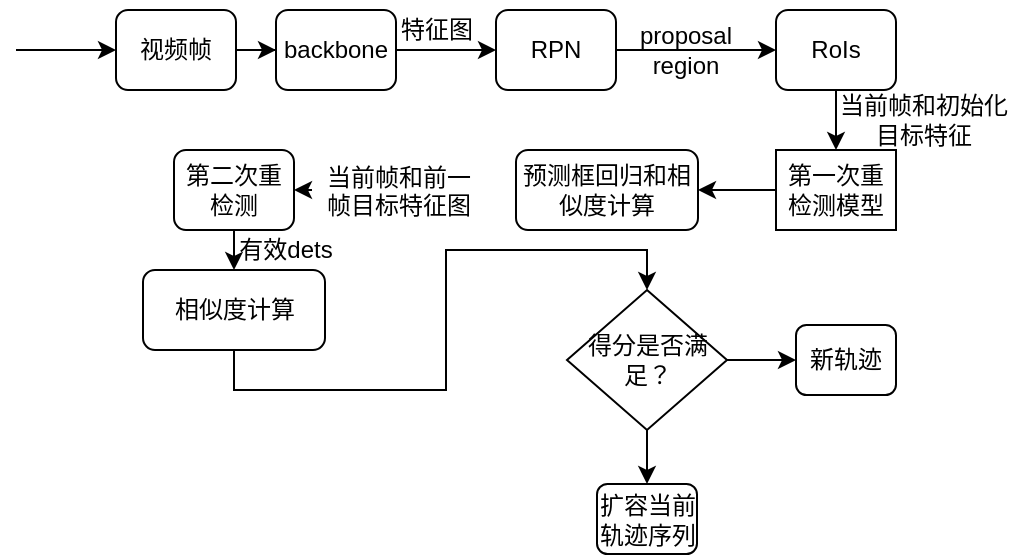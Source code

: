 <mxfile version="20.5.3" type="github">
  <diagram id="C5RBs43oDa-KdzZeNtuy" name="Page-1">
    <mxGraphModel dx="1445" dy="336" grid="1" gridSize="10" guides="1" tooltips="1" connect="1" arrows="1" fold="1" page="1" pageScale="1" pageWidth="827" pageHeight="1169" math="0" shadow="0">
      <root>
        <mxCell id="WIyWlLk6GJQsqaUBKTNV-0" />
        <mxCell id="WIyWlLk6GJQsqaUBKTNV-1" parent="WIyWlLk6GJQsqaUBKTNV-0" />
        <mxCell id="yq9W5TSuTJ_uVS9eRUoZ-3" style="edgeStyle=orthogonalEdgeStyle;rounded=0;orthogonalLoop=1;jettySize=auto;html=1;entryX=0;entryY=0.5;entryDx=0;entryDy=0;" edge="1" parent="WIyWlLk6GJQsqaUBKTNV-1" source="yq9W5TSuTJ_uVS9eRUoZ-1" target="yq9W5TSuTJ_uVS9eRUoZ-2">
          <mxGeometry relative="1" as="geometry" />
        </mxCell>
        <mxCell id="yq9W5TSuTJ_uVS9eRUoZ-1" value="backbone" style="rounded=1;whiteSpace=wrap;html=1;fontSize=12;glass=0;strokeWidth=1;shadow=0;" vertex="1" parent="WIyWlLk6GJQsqaUBKTNV-1">
          <mxGeometry x="90" y="170" width="60" height="40" as="geometry" />
        </mxCell>
        <mxCell id="yq9W5TSuTJ_uVS9eRUoZ-6" style="edgeStyle=orthogonalEdgeStyle;rounded=0;orthogonalLoop=1;jettySize=auto;html=1;entryX=0;entryY=0.5;entryDx=0;entryDy=0;" edge="1" parent="WIyWlLk6GJQsqaUBKTNV-1" source="yq9W5TSuTJ_uVS9eRUoZ-2" target="yq9W5TSuTJ_uVS9eRUoZ-4">
          <mxGeometry relative="1" as="geometry" />
        </mxCell>
        <mxCell id="yq9W5TSuTJ_uVS9eRUoZ-2" value="RPN" style="rounded=1;whiteSpace=wrap;html=1;fontSize=12;glass=0;strokeWidth=1;shadow=0;" vertex="1" parent="WIyWlLk6GJQsqaUBKTNV-1">
          <mxGeometry x="200" y="170" width="60" height="40" as="geometry" />
        </mxCell>
        <mxCell id="yq9W5TSuTJ_uVS9eRUoZ-13" style="edgeStyle=orthogonalEdgeStyle;rounded=0;orthogonalLoop=1;jettySize=auto;html=1;exitX=0.5;exitY=1;exitDx=0;exitDy=0;entryX=0.5;entryY=0;entryDx=0;entryDy=0;" edge="1" parent="WIyWlLk6GJQsqaUBKTNV-1" source="yq9W5TSuTJ_uVS9eRUoZ-4" target="yq9W5TSuTJ_uVS9eRUoZ-12">
          <mxGeometry relative="1" as="geometry" />
        </mxCell>
        <mxCell id="yq9W5TSuTJ_uVS9eRUoZ-4" value="RoIs" style="rounded=1;whiteSpace=wrap;html=1;fontSize=12;glass=0;strokeWidth=1;shadow=0;" vertex="1" parent="WIyWlLk6GJQsqaUBKTNV-1">
          <mxGeometry x="340" y="170" width="60" height="40" as="geometry" />
        </mxCell>
        <mxCell id="yq9W5TSuTJ_uVS9eRUoZ-9" style="edgeStyle=orthogonalEdgeStyle;rounded=0;orthogonalLoop=1;jettySize=auto;html=1;entryX=0;entryY=0.5;entryDx=0;entryDy=0;" edge="1" parent="WIyWlLk6GJQsqaUBKTNV-1" source="yq9W5TSuTJ_uVS9eRUoZ-8" target="yq9W5TSuTJ_uVS9eRUoZ-1">
          <mxGeometry relative="1" as="geometry" />
        </mxCell>
        <mxCell id="yq9W5TSuTJ_uVS9eRUoZ-8" value="视频帧" style="rounded=1;whiteSpace=wrap;html=1;fontSize=12;glass=0;strokeWidth=1;shadow=0;" vertex="1" parent="WIyWlLk6GJQsqaUBKTNV-1">
          <mxGeometry x="10" y="170" width="60" height="40" as="geometry" />
        </mxCell>
        <mxCell id="yq9W5TSuTJ_uVS9eRUoZ-19" style="edgeStyle=orthogonalEdgeStyle;rounded=0;orthogonalLoop=1;jettySize=auto;html=1;exitX=0;exitY=0.5;exitDx=0;exitDy=0;entryX=1;entryY=0.5;entryDx=0;entryDy=0;" edge="1" parent="WIyWlLk6GJQsqaUBKTNV-1" source="yq9W5TSuTJ_uVS9eRUoZ-12" target="yq9W5TSuTJ_uVS9eRUoZ-20">
          <mxGeometry relative="1" as="geometry">
            <mxPoint x="310" y="260" as="targetPoint" />
          </mxGeometry>
        </mxCell>
        <mxCell id="yq9W5TSuTJ_uVS9eRUoZ-12" value="第一次重检测模型" style="rounded=0;whiteSpace=wrap;html=1;" vertex="1" parent="WIyWlLk6GJQsqaUBKTNV-1">
          <mxGeometry x="340" y="240" width="60" height="40" as="geometry" />
        </mxCell>
        <mxCell id="yq9W5TSuTJ_uVS9eRUoZ-16" value="" style="endArrow=classic;html=1;rounded=0;entryX=0;entryY=0.5;entryDx=0;entryDy=0;" edge="1" parent="WIyWlLk6GJQsqaUBKTNV-1" target="yq9W5TSuTJ_uVS9eRUoZ-8">
          <mxGeometry width="50" height="50" relative="1" as="geometry">
            <mxPoint x="-40" y="190" as="sourcePoint" />
            <mxPoint x="-40" y="160" as="targetPoint" />
          </mxGeometry>
        </mxCell>
        <mxCell id="yq9W5TSuTJ_uVS9eRUoZ-17" value="proposal region" style="text;html=1;strokeColor=none;fillColor=none;align=center;verticalAlign=middle;whiteSpace=wrap;rounded=0;" vertex="1" parent="WIyWlLk6GJQsqaUBKTNV-1">
          <mxGeometry x="260" y="175" width="70" height="30" as="geometry" />
        </mxCell>
        <mxCell id="yq9W5TSuTJ_uVS9eRUoZ-18" value="当前帧和初始化目标特征" style="text;html=1;strokeColor=none;fillColor=none;align=center;verticalAlign=middle;whiteSpace=wrap;rounded=0;" vertex="1" parent="WIyWlLk6GJQsqaUBKTNV-1">
          <mxGeometry x="367" y="220" width="94" height="10" as="geometry" />
        </mxCell>
        <mxCell id="yq9W5TSuTJ_uVS9eRUoZ-31" style="edgeStyle=orthogonalEdgeStyle;rounded=0;orthogonalLoop=1;jettySize=auto;html=1;entryX=1;entryY=0.5;entryDx=0;entryDy=0;startArrow=none;" edge="1" parent="WIyWlLk6GJQsqaUBKTNV-1" target="yq9W5TSuTJ_uVS9eRUoZ-21">
          <mxGeometry relative="1" as="geometry">
            <mxPoint x="108" y="260" as="sourcePoint" />
          </mxGeometry>
        </mxCell>
        <mxCell id="yq9W5TSuTJ_uVS9eRUoZ-20" value="预测框回归和相似度计算" style="rounded=1;whiteSpace=wrap;html=1;fontSize=12;glass=0;strokeWidth=1;shadow=0;" vertex="1" parent="WIyWlLk6GJQsqaUBKTNV-1">
          <mxGeometry x="210" y="240" width="91" height="40" as="geometry" />
        </mxCell>
        <mxCell id="yq9W5TSuTJ_uVS9eRUoZ-36" style="edgeStyle=orthogonalEdgeStyle;rounded=0;orthogonalLoop=1;jettySize=auto;html=1;exitX=0.5;exitY=1;exitDx=0;exitDy=0;entryX=0.5;entryY=0;entryDx=0;entryDy=0;" edge="1" parent="WIyWlLk6GJQsqaUBKTNV-1" source="yq9W5TSuTJ_uVS9eRUoZ-21" target="yq9W5TSuTJ_uVS9eRUoZ-29">
          <mxGeometry relative="1" as="geometry" />
        </mxCell>
        <mxCell id="yq9W5TSuTJ_uVS9eRUoZ-21" value="第二次重检测" style="rounded=1;whiteSpace=wrap;html=1;fontSize=12;glass=0;strokeWidth=1;shadow=0;" vertex="1" parent="WIyWlLk6GJQsqaUBKTNV-1">
          <mxGeometry x="39" y="240" width="60" height="40" as="geometry" />
        </mxCell>
        <mxCell id="yq9W5TSuTJ_uVS9eRUoZ-38" style="edgeStyle=orthogonalEdgeStyle;rounded=0;orthogonalLoop=1;jettySize=auto;html=1;exitX=0.5;exitY=1;exitDx=0;exitDy=0;entryX=0.5;entryY=0;entryDx=0;entryDy=0;" edge="1" parent="WIyWlLk6GJQsqaUBKTNV-1" source="yq9W5TSuTJ_uVS9eRUoZ-29" target="yq9W5TSuTJ_uVS9eRUoZ-37">
          <mxGeometry relative="1" as="geometry" />
        </mxCell>
        <mxCell id="yq9W5TSuTJ_uVS9eRUoZ-29" value="相似度计算" style="rounded=1;whiteSpace=wrap;html=1;fontSize=12;glass=0;strokeWidth=1;shadow=0;" vertex="1" parent="WIyWlLk6GJQsqaUBKTNV-1">
          <mxGeometry x="23.5" y="300" width="91" height="40" as="geometry" />
        </mxCell>
        <mxCell id="yq9W5TSuTJ_uVS9eRUoZ-32" value="特征图" style="text;html=1;align=center;verticalAlign=middle;resizable=0;points=[];autosize=1;strokeColor=none;fillColor=none;" vertex="1" parent="WIyWlLk6GJQsqaUBKTNV-1">
          <mxGeometry x="140" y="165" width="60" height="30" as="geometry" />
        </mxCell>
        <mxCell id="yq9W5TSuTJ_uVS9eRUoZ-43" style="edgeStyle=orthogonalEdgeStyle;rounded=0;orthogonalLoop=1;jettySize=auto;html=1;exitX=0.5;exitY=1;exitDx=0;exitDy=0;entryX=0.5;entryY=0;entryDx=0;entryDy=0;" edge="1" parent="WIyWlLk6GJQsqaUBKTNV-1" source="yq9W5TSuTJ_uVS9eRUoZ-37" target="yq9W5TSuTJ_uVS9eRUoZ-42">
          <mxGeometry relative="1" as="geometry" />
        </mxCell>
        <mxCell id="yq9W5TSuTJ_uVS9eRUoZ-45" style="edgeStyle=orthogonalEdgeStyle;rounded=0;orthogonalLoop=1;jettySize=auto;html=1;exitX=1;exitY=0.5;exitDx=0;exitDy=0;entryX=0;entryY=0.5;entryDx=0;entryDy=0;" edge="1" parent="WIyWlLk6GJQsqaUBKTNV-1" source="yq9W5TSuTJ_uVS9eRUoZ-37" target="yq9W5TSuTJ_uVS9eRUoZ-41">
          <mxGeometry relative="1" as="geometry" />
        </mxCell>
        <mxCell id="yq9W5TSuTJ_uVS9eRUoZ-37" value="得分是否满足？" style="rhombus;whiteSpace=wrap;html=1;" vertex="1" parent="WIyWlLk6GJQsqaUBKTNV-1">
          <mxGeometry x="235.5" y="310" width="80" height="70" as="geometry" />
        </mxCell>
        <mxCell id="yq9W5TSuTJ_uVS9eRUoZ-41" value="新轨迹" style="rounded=1;whiteSpace=wrap;html=1;fontSize=12;glass=0;strokeWidth=1;shadow=0;" vertex="1" parent="WIyWlLk6GJQsqaUBKTNV-1">
          <mxGeometry x="350" y="327.5" width="50" height="35" as="geometry" />
        </mxCell>
        <mxCell id="yq9W5TSuTJ_uVS9eRUoZ-42" value="扩容当前轨迹序列" style="rounded=1;whiteSpace=wrap;html=1;fontSize=12;glass=0;strokeWidth=1;shadow=0;" vertex="1" parent="WIyWlLk6GJQsqaUBKTNV-1">
          <mxGeometry x="250.5" y="407" width="50" height="35" as="geometry" />
        </mxCell>
        <mxCell id="yq9W5TSuTJ_uVS9eRUoZ-46" value="有效dets" style="text;html=1;strokeColor=none;fillColor=none;align=center;verticalAlign=middle;whiteSpace=wrap;rounded=0;" vertex="1" parent="WIyWlLk6GJQsqaUBKTNV-1">
          <mxGeometry x="70" y="280" width="50" height="20" as="geometry" />
        </mxCell>
        <mxCell id="yq9W5TSuTJ_uVS9eRUoZ-26" value="&lt;div style=&quot;text-align: center;&quot;&gt;当前帧和前一帧目标特征图&lt;/div&gt;" style="text;whiteSpace=wrap;html=1;" vertex="1" parent="WIyWlLk6GJQsqaUBKTNV-1">
          <mxGeometry x="110" y="240" width="81" height="40" as="geometry" />
        </mxCell>
      </root>
    </mxGraphModel>
  </diagram>
</mxfile>
